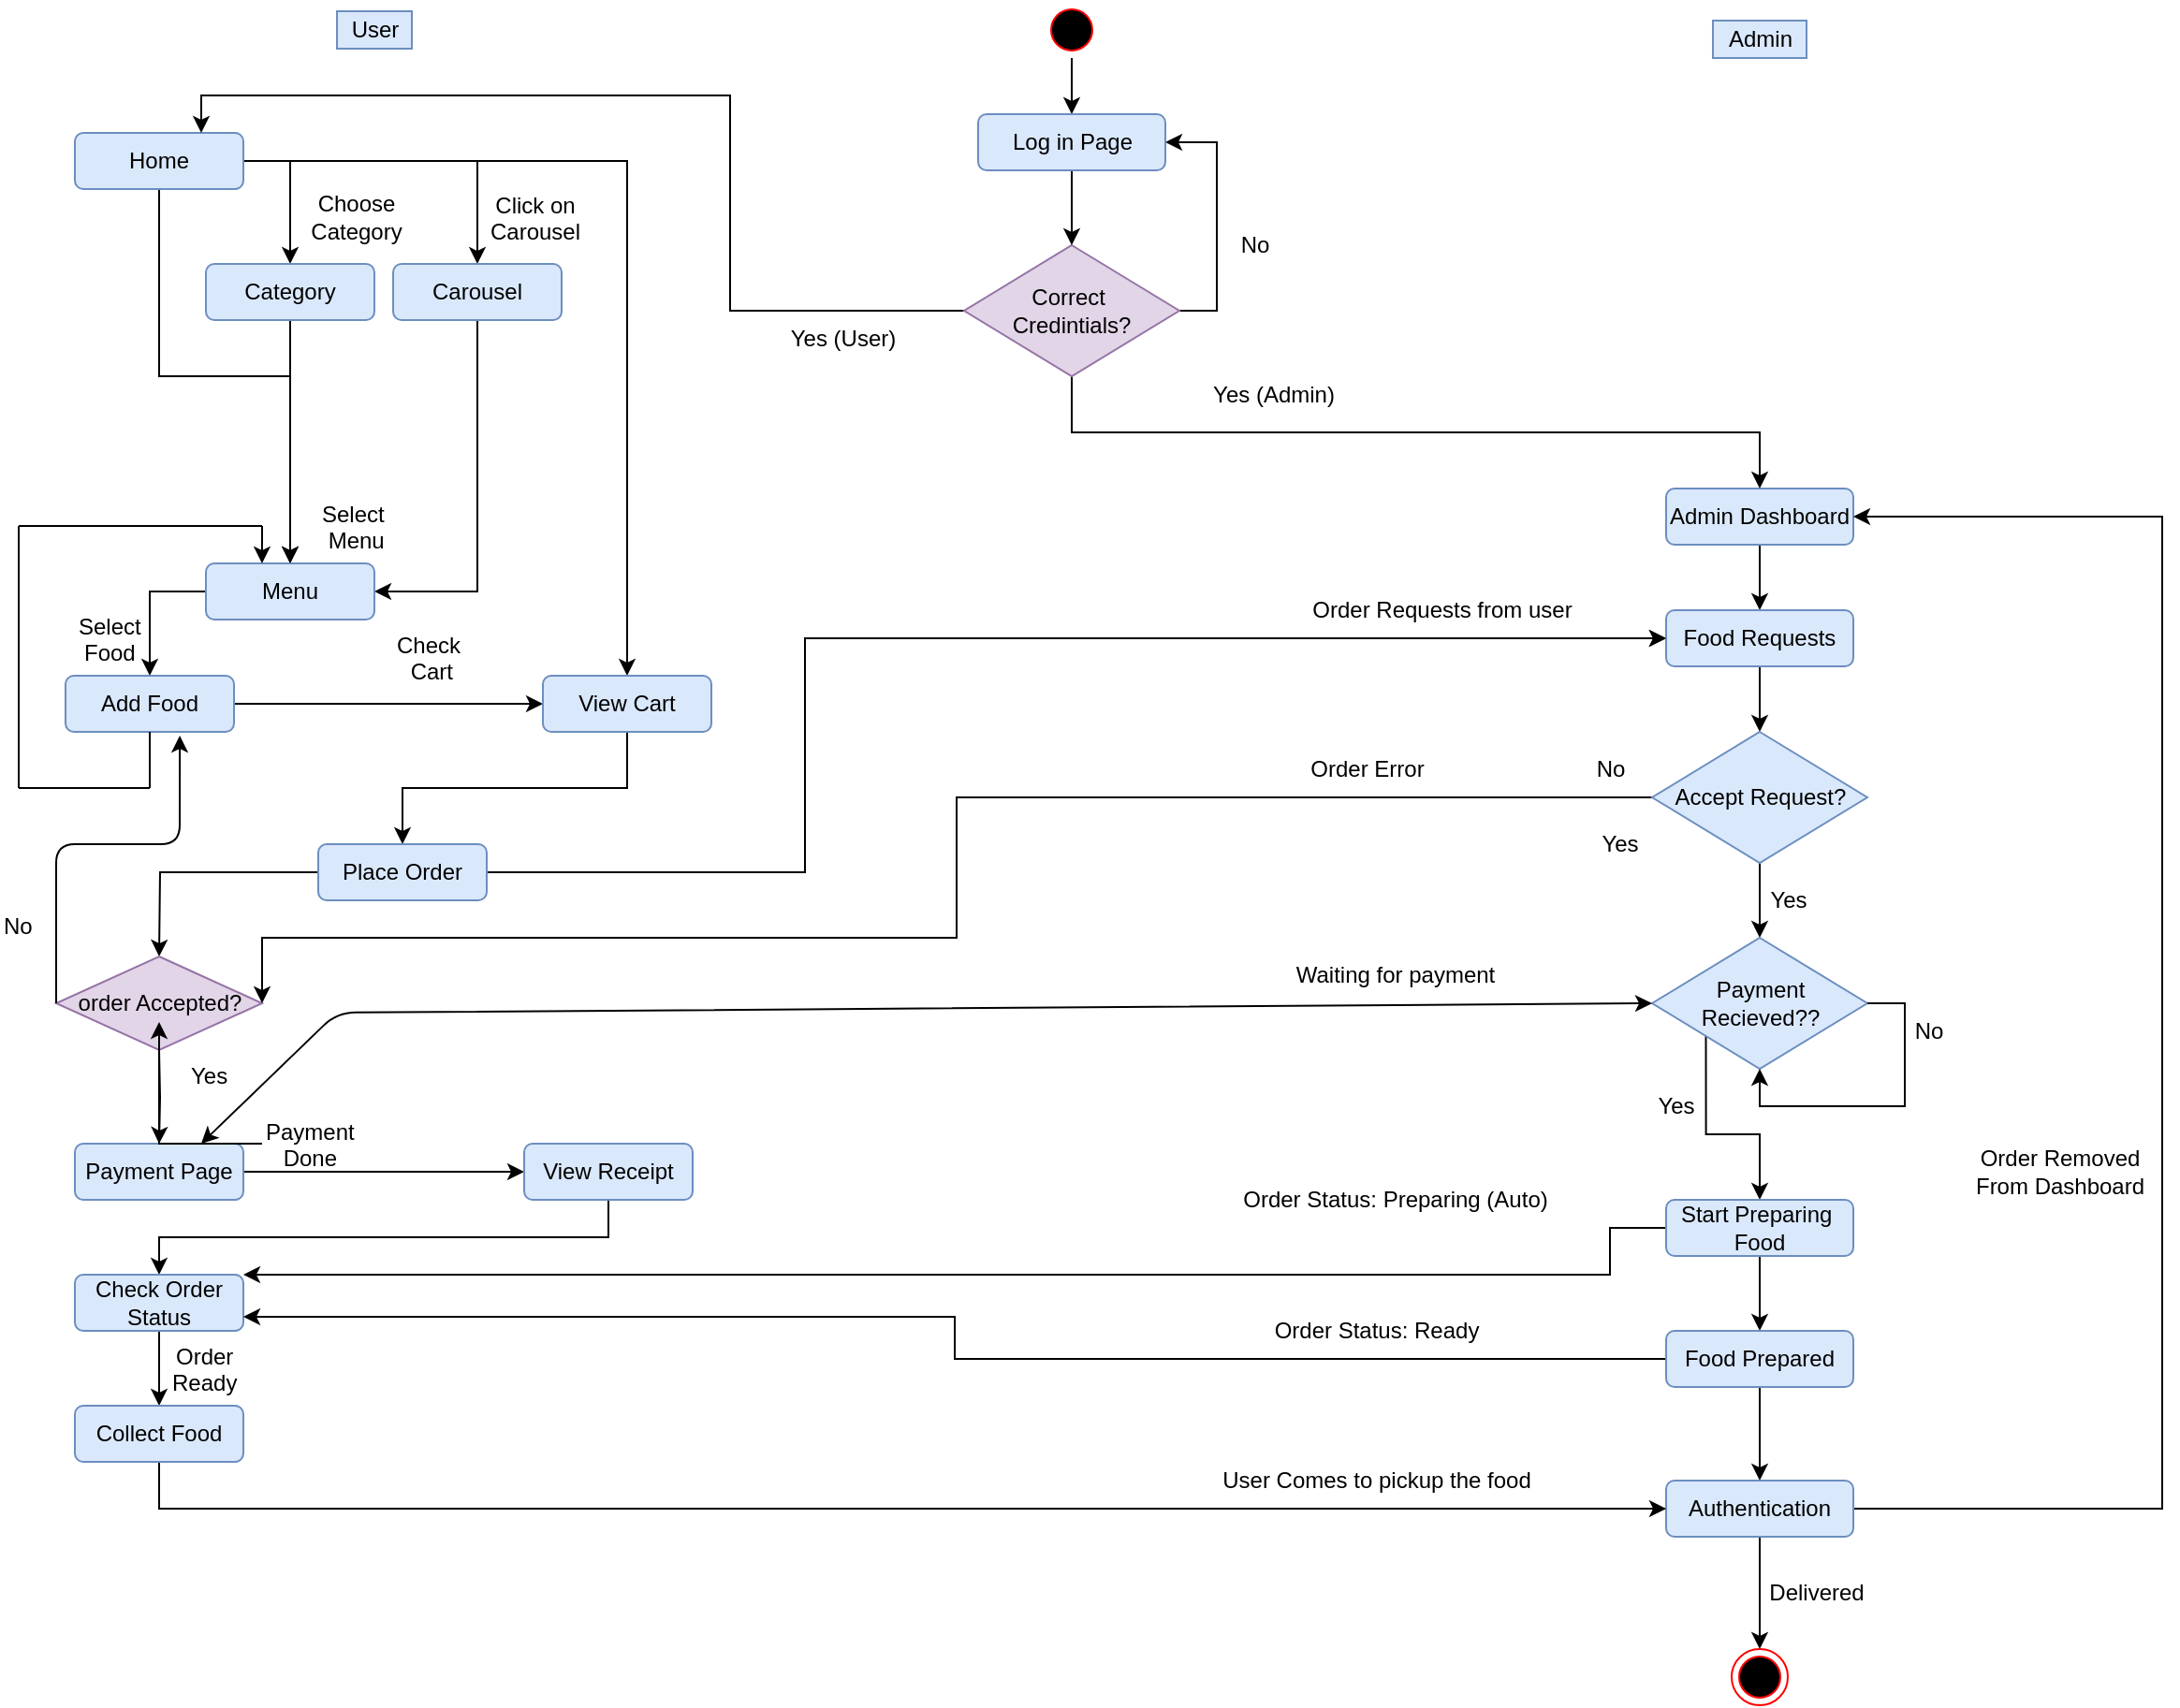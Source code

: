 <mxfile version="13.7.3" type="device"><diagram id="DpFKrORxGf0AUrbgD2Ab" name="Page-1"><mxGraphModel dx="2170" dy="1083" grid="1" gridSize="10" guides="1" tooltips="1" connect="1" arrows="1" fold="1" page="1" pageScale="1" pageWidth="2339" pageHeight="3300" math="0" shadow="0"><root><mxCell id="0"/><mxCell id="1" parent="0"/><mxCell id="HgJpCrDhQ5YuOBBAW4_T-1" value="User&lt;br&gt;" style="text;html=1;align=center;verticalAlign=middle;resizable=0;points=[];autosize=1;fillColor=#dae8fc;strokeColor=#6c8ebf;" parent="1" vertex="1"><mxGeometry x="410" y="25" width="40" height="20" as="geometry"/></mxCell><mxCell id="iuyen6OjfcQQ4q_chEn3-14" style="edgeStyle=orthogonalEdgeStyle;rounded=0;orthogonalLoop=1;jettySize=auto;html=1;exitX=0.5;exitY=1;exitDx=0;exitDy=0;entryX=0.5;entryY=0;entryDx=0;entryDy=0;" edge="1" parent="1" source="HgJpCrDhQ5YuOBBAW4_T-2" target="iuyen6OjfcQQ4q_chEn3-4"><mxGeometry relative="1" as="geometry"/></mxCell><mxCell id="HgJpCrDhQ5YuOBBAW4_T-2" value="" style="ellipse;html=1;shape=startState;fillColor=#000000;strokeColor=#ff0000;" parent="1" vertex="1"><mxGeometry x="787.5" y="20" width="30" height="30" as="geometry"/></mxCell><mxCell id="HgJpCrDhQ5YuOBBAW4_T-5" style="edgeStyle=orthogonalEdgeStyle;rounded=0;orthogonalLoop=1;jettySize=auto;html=1;entryX=0.5;entryY=0;entryDx=0;entryDy=0;" parent="1" source="HgJpCrDhQ5YuOBBAW4_T-9" target="HgJpCrDhQ5YuOBBAW4_T-18" edge="1"><mxGeometry relative="1" as="geometry"/></mxCell><mxCell id="HgJpCrDhQ5YuOBBAW4_T-6" style="edgeStyle=orthogonalEdgeStyle;rounded=0;orthogonalLoop=1;jettySize=auto;html=1;" parent="1" source="HgJpCrDhQ5YuOBBAW4_T-9" target="HgJpCrDhQ5YuOBBAW4_T-20" edge="1"><mxGeometry relative="1" as="geometry"/></mxCell><mxCell id="HgJpCrDhQ5YuOBBAW4_T-7" style="edgeStyle=orthogonalEdgeStyle;rounded=0;orthogonalLoop=1;jettySize=auto;html=1;entryX=0.5;entryY=0;entryDx=0;entryDy=0;" parent="1" source="HgJpCrDhQ5YuOBBAW4_T-9" target="HgJpCrDhQ5YuOBBAW4_T-24" edge="1"><mxGeometry relative="1" as="geometry"/></mxCell><mxCell id="HgJpCrDhQ5YuOBBAW4_T-8" style="edgeStyle=orthogonalEdgeStyle;rounded=0;orthogonalLoop=1;jettySize=auto;html=1;exitX=1;exitY=0.5;exitDx=0;exitDy=0;entryX=0.5;entryY=0;entryDx=0;entryDy=0;" parent="1" source="HgJpCrDhQ5YuOBBAW4_T-9" target="HgJpCrDhQ5YuOBBAW4_T-33" edge="1"><mxGeometry relative="1" as="geometry"/></mxCell><mxCell id="HgJpCrDhQ5YuOBBAW4_T-9" value="Home" style="rounded=1;whiteSpace=wrap;html=1;fillColor=#dae8fc;strokeColor=#6c8ebf;" parent="1" vertex="1"><mxGeometry x="270" y="90" width="90" height="30" as="geometry"/></mxCell><mxCell id="HgJpCrDhQ5YuOBBAW4_T-17" style="edgeStyle=orthogonalEdgeStyle;rounded=0;orthogonalLoop=1;jettySize=auto;html=1;exitX=0.5;exitY=1;exitDx=0;exitDy=0;entryX=1;entryY=0.5;entryDx=0;entryDy=0;" parent="1" source="HgJpCrDhQ5YuOBBAW4_T-18" target="HgJpCrDhQ5YuOBBAW4_T-20" edge="1"><mxGeometry relative="1" as="geometry"/></mxCell><mxCell id="HgJpCrDhQ5YuOBBAW4_T-18" value="Carousel" style="rounded=1;whiteSpace=wrap;html=1;fillColor=#dae8fc;strokeColor=#6c8ebf;" parent="1" vertex="1"><mxGeometry x="440" y="160" width="90" height="30" as="geometry"/></mxCell><mxCell id="HgJpCrDhQ5YuOBBAW4_T-19" style="edgeStyle=orthogonalEdgeStyle;rounded=0;orthogonalLoop=1;jettySize=auto;html=1;exitX=0;exitY=0.5;exitDx=0;exitDy=0;" parent="1" source="HgJpCrDhQ5YuOBBAW4_T-20" target="HgJpCrDhQ5YuOBBAW4_T-22" edge="1"><mxGeometry relative="1" as="geometry"/></mxCell><mxCell id="HgJpCrDhQ5YuOBBAW4_T-20" value="Menu" style="rounded=1;whiteSpace=wrap;html=1;fillColor=#dae8fc;strokeColor=#6c8ebf;" parent="1" vertex="1"><mxGeometry x="340" y="320" width="90" height="30" as="geometry"/></mxCell><mxCell id="HgJpCrDhQ5YuOBBAW4_T-21" style="edgeStyle=orthogonalEdgeStyle;rounded=0;orthogonalLoop=1;jettySize=auto;html=1;" parent="1" source="HgJpCrDhQ5YuOBBAW4_T-22" target="HgJpCrDhQ5YuOBBAW4_T-24" edge="1"><mxGeometry relative="1" as="geometry"/></mxCell><mxCell id="HgJpCrDhQ5YuOBBAW4_T-22" value="Add Food" style="rounded=1;whiteSpace=wrap;html=1;fillColor=#dae8fc;strokeColor=#6c8ebf;" parent="1" vertex="1"><mxGeometry x="265" y="380" width="90" height="30" as="geometry"/></mxCell><mxCell id="HgJpCrDhQ5YuOBBAW4_T-23" style="edgeStyle=orthogonalEdgeStyle;rounded=0;orthogonalLoop=1;jettySize=auto;html=1;exitX=0.5;exitY=1;exitDx=0;exitDy=0;entryX=0.5;entryY=0;entryDx=0;entryDy=0;" parent="1" source="HgJpCrDhQ5YuOBBAW4_T-24" target="HgJpCrDhQ5YuOBBAW4_T-31" edge="1"><mxGeometry relative="1" as="geometry"/></mxCell><mxCell id="HgJpCrDhQ5YuOBBAW4_T-24" value="View Cart" style="rounded=1;whiteSpace=wrap;html=1;fillColor=#dae8fc;strokeColor=#6c8ebf;" parent="1" vertex="1"><mxGeometry x="520" y="380" width="90" height="30" as="geometry"/></mxCell><mxCell id="HgJpCrDhQ5YuOBBAW4_T-25" value="" style="endArrow=none;html=1;exitX=0.5;exitY=1;exitDx=0;exitDy=0;" parent="1" source="HgJpCrDhQ5YuOBBAW4_T-22" edge="1"><mxGeometry width="50" height="50" relative="1" as="geometry"><mxPoint x="320" y="360" as="sourcePoint"/><mxPoint x="310" y="440" as="targetPoint"/></mxGeometry></mxCell><mxCell id="HgJpCrDhQ5YuOBBAW4_T-26" value="" style="endArrow=none;html=1;" parent="1" edge="1"><mxGeometry width="50" height="50" relative="1" as="geometry"><mxPoint x="310" y="440" as="sourcePoint"/><mxPoint x="240" y="440" as="targetPoint"/></mxGeometry></mxCell><mxCell id="HgJpCrDhQ5YuOBBAW4_T-27" value="" style="endArrow=none;html=1;" parent="1" edge="1"><mxGeometry width="50" height="50" relative="1" as="geometry"><mxPoint x="240" y="440" as="sourcePoint"/><mxPoint x="240" y="300" as="targetPoint"/></mxGeometry></mxCell><mxCell id="HgJpCrDhQ5YuOBBAW4_T-28" value="" style="endArrow=none;html=1;" parent="1" edge="1"><mxGeometry width="50" height="50" relative="1" as="geometry"><mxPoint x="240" y="300" as="sourcePoint"/><mxPoint x="370" y="300" as="targetPoint"/></mxGeometry></mxCell><mxCell id="HgJpCrDhQ5YuOBBAW4_T-29" value="" style="endArrow=classic;html=1;entryX=0.333;entryY=0;entryDx=0;entryDy=0;entryPerimeter=0;" parent="1" target="HgJpCrDhQ5YuOBBAW4_T-20" edge="1"><mxGeometry width="50" height="50" relative="1" as="geometry"><mxPoint x="370" y="300" as="sourcePoint"/><mxPoint x="370" y="310" as="targetPoint"/></mxGeometry></mxCell><mxCell id="HgJpCrDhQ5YuOBBAW4_T-30" style="edgeStyle=orthogonalEdgeStyle;rounded=0;orthogonalLoop=1;jettySize=auto;html=1;exitX=0;exitY=0.5;exitDx=0;exitDy=0;entryX=0.5;entryY=0;entryDx=0;entryDy=0;" parent="1" source="HgJpCrDhQ5YuOBBAW4_T-31" edge="1"><mxGeometry relative="1" as="geometry"><mxPoint x="315" y="530" as="targetPoint"/></mxGeometry></mxCell><mxCell id="HgJpCrDhQ5YuOBBAW4_T-110" style="edgeStyle=orthogonalEdgeStyle;rounded=0;orthogonalLoop=1;jettySize=auto;html=1;" parent="1" source="HgJpCrDhQ5YuOBBAW4_T-31" edge="1"><mxGeometry relative="1" as="geometry"><mxPoint x="1120" y="360" as="targetPoint"/><Array as="points"><mxPoint x="660" y="485"/><mxPoint x="660" y="360"/></Array></mxGeometry></mxCell><mxCell id="HgJpCrDhQ5YuOBBAW4_T-31" value="Place Order" style="rounded=1;whiteSpace=wrap;html=1;fillColor=#dae8fc;strokeColor=#6c8ebf;" parent="1" vertex="1"><mxGeometry x="400" y="470" width="90" height="30" as="geometry"/></mxCell><mxCell id="HgJpCrDhQ5YuOBBAW4_T-32" style="edgeStyle=orthogonalEdgeStyle;rounded=0;orthogonalLoop=1;jettySize=auto;html=1;exitX=0.5;exitY=1;exitDx=0;exitDy=0;entryX=0.5;entryY=0;entryDx=0;entryDy=0;" parent="1" source="HgJpCrDhQ5YuOBBAW4_T-33" target="HgJpCrDhQ5YuOBBAW4_T-20" edge="1"><mxGeometry relative="1" as="geometry"/></mxCell><mxCell id="HgJpCrDhQ5YuOBBAW4_T-33" value="Category" style="rounded=1;whiteSpace=wrap;html=1;fillColor=#dae8fc;strokeColor=#6c8ebf;" parent="1" vertex="1"><mxGeometry x="340" y="160" width="90" height="30" as="geometry"/></mxCell><mxCell id="HgJpCrDhQ5YuOBBAW4_T-34" value="Choose&lt;br&gt;Category" style="text;html=1;resizable=0;autosize=1;align=center;verticalAlign=middle;points=[];fillColor=none;strokeColor=none;rounded=0;" parent="1" vertex="1"><mxGeometry x="390" y="120" width="60" height="30" as="geometry"/></mxCell><mxCell id="HgJpCrDhQ5YuOBBAW4_T-35" value="&lt;div style=&quot;text-align: center&quot;&gt;&lt;span&gt;&lt;font face=&quot;helvetica&quot;&gt;Click on&lt;/font&gt;&lt;/span&gt;&lt;/div&gt;&lt;div style=&quot;text-align: center&quot;&gt;&lt;span&gt;&lt;font face=&quot;helvetica&quot;&gt;Carousel&lt;/font&gt;&lt;/span&gt;&lt;/div&gt;" style="text;whiteSpace=wrap;html=1;" parent="1" vertex="1"><mxGeometry x="490" y="115" width="70" height="40" as="geometry"/></mxCell><mxCell id="HgJpCrDhQ5YuOBBAW4_T-36" value="&lt;div style=&quot;text-align: center&quot;&gt;&lt;span&gt;&lt;font face=&quot;helvetica&quot;&gt;Select&amp;nbsp;&lt;/font&gt;&lt;/span&gt;&lt;/div&gt;&lt;div style=&quot;text-align: center&quot;&gt;&lt;span&gt;&lt;font face=&quot;helvetica&quot;&gt;Menu&lt;/font&gt;&lt;/span&gt;&lt;/div&gt;" style="text;whiteSpace=wrap;html=1;" parent="1" vertex="1"><mxGeometry x="400" y="280" width="70" height="40" as="geometry"/></mxCell><mxCell id="HgJpCrDhQ5YuOBBAW4_T-37" value="&lt;div style=&quot;text-align: center&quot;&gt;&lt;span&gt;&lt;font face=&quot;helvetica&quot;&gt;Select&lt;/font&gt;&lt;/span&gt;&lt;/div&gt;&lt;div style=&quot;text-align: center&quot;&gt;&lt;span&gt;&lt;font face=&quot;helvetica&quot;&gt;Food&lt;/font&gt;&lt;/span&gt;&lt;/div&gt;" style="text;whiteSpace=wrap;html=1;" parent="1" vertex="1"><mxGeometry x="270" y="340" width="70" height="40" as="geometry"/></mxCell><mxCell id="HgJpCrDhQ5YuOBBAW4_T-38" value="&lt;div style=&quot;text-align: center&quot;&gt;&lt;span&gt;&lt;font face=&quot;helvetica&quot;&gt;Check&amp;nbsp;&lt;/font&gt;&lt;/span&gt;&lt;/div&gt;&lt;div style=&quot;text-align: center&quot;&gt;&lt;font face=&quot;helvetica&quot;&gt;Cart&lt;/font&gt;&lt;/div&gt;" style="text;whiteSpace=wrap;html=1;" parent="1" vertex="1"><mxGeometry x="440" y="350" width="70" height="40" as="geometry"/></mxCell><mxCell id="HgJpCrDhQ5YuOBBAW4_T-39" value="" style="rhombus;whiteSpace=wrap;html=1;fillColor=#e1d5e7;strokeColor=#9673a6;" parent="1" vertex="1"><mxGeometry x="260" y="530" width="110" height="50" as="geometry"/></mxCell><mxCell id="HgJpCrDhQ5YuOBBAW4_T-40" value="" style="edgeStyle=orthogonalEdgeStyle;rounded=0;orthogonalLoop=1;jettySize=auto;html=1;" parent="1" target="HgJpCrDhQ5YuOBBAW4_T-43" edge="1"><mxGeometry relative="1" as="geometry"><mxPoint x="315" y="580" as="sourcePoint"/></mxGeometry></mxCell><mxCell id="HgJpCrDhQ5YuOBBAW4_T-41" value="order Accepted?" style="text;html=1;resizable=0;autosize=1;align=center;verticalAlign=middle;points=[];fillColor=none;strokeColor=none;rounded=0;" parent="1" vertex="1"><mxGeometry x="265" y="545" width="100" height="20" as="geometry"/></mxCell><mxCell id="HgJpCrDhQ5YuOBBAW4_T-42" style="edgeStyle=orthogonalEdgeStyle;rounded=0;orthogonalLoop=1;jettySize=auto;html=1;entryX=0;entryY=0.5;entryDx=0;entryDy=0;" parent="1" source="HgJpCrDhQ5YuOBBAW4_T-43" target="HgJpCrDhQ5YuOBBAW4_T-48" edge="1"><mxGeometry relative="1" as="geometry"/></mxCell><mxCell id="HgJpCrDhQ5YuOBBAW4_T-43" value="Payment Page" style="rounded=1;whiteSpace=wrap;html=1;fillColor=#dae8fc;strokeColor=#6c8ebf;" parent="1" vertex="1"><mxGeometry x="270" y="630" width="90" height="30" as="geometry"/></mxCell><mxCell id="HgJpCrDhQ5YuOBBAW4_T-44" value="" style="endArrow=classic;html=1;entryX=0.678;entryY=1.067;entryDx=0;entryDy=0;entryPerimeter=0;" parent="1" target="HgJpCrDhQ5YuOBBAW4_T-22" edge="1"><mxGeometry width="50" height="50" relative="1" as="geometry"><mxPoint x="260" y="555" as="sourcePoint"/><mxPoint x="470" y="470" as="targetPoint"/><Array as="points"><mxPoint x="260" y="470"/><mxPoint x="326" y="470"/></Array></mxGeometry></mxCell><mxCell id="HgJpCrDhQ5YuOBBAW4_T-45" value="&lt;div style=&quot;text-align: center&quot;&gt;&lt;font face=&quot;helvetica&quot;&gt;Yes&lt;/font&gt;&lt;/div&gt;" style="text;whiteSpace=wrap;html=1;" parent="1" vertex="1"><mxGeometry x="330" y="580" width="70" height="40" as="geometry"/></mxCell><mxCell id="HgJpCrDhQ5YuOBBAW4_T-46" value="&lt;div style=&quot;text-align: center&quot;&gt;&lt;font face=&quot;helvetica&quot;&gt;No&lt;/font&gt;&lt;/div&gt;" style="text;whiteSpace=wrap;html=1;" parent="1" vertex="1"><mxGeometry x="230" y="500" width="70" height="40" as="geometry"/></mxCell><mxCell id="HgJpCrDhQ5YuOBBAW4_T-47" style="edgeStyle=orthogonalEdgeStyle;rounded=0;orthogonalLoop=1;jettySize=auto;html=1;exitX=0.5;exitY=1;exitDx=0;exitDy=0;entryX=0.5;entryY=0;entryDx=0;entryDy=0;" parent="1" source="HgJpCrDhQ5YuOBBAW4_T-48" target="HgJpCrDhQ5YuOBBAW4_T-51" edge="1"><mxGeometry relative="1" as="geometry"/></mxCell><mxCell id="HgJpCrDhQ5YuOBBAW4_T-48" value="View Receipt" style="rounded=1;whiteSpace=wrap;html=1;fillColor=#dae8fc;strokeColor=#6c8ebf;" parent="1" vertex="1"><mxGeometry x="510" y="630" width="90" height="30" as="geometry"/></mxCell><mxCell id="HgJpCrDhQ5YuOBBAW4_T-111" value="" style="edgeStyle=orthogonalEdgeStyle;rounded=0;orthogonalLoop=1;jettySize=auto;html=1;" parent="1" source="HgJpCrDhQ5YuOBBAW4_T-49" target="HgJpCrDhQ5YuOBBAW4_T-41" edge="1"><mxGeometry relative="1" as="geometry"/></mxCell><mxCell id="HgJpCrDhQ5YuOBBAW4_T-49" value="&lt;div style=&quot;text-align: center&quot;&gt;&lt;font face=&quot;helvetica&quot;&gt;Payment&lt;/font&gt;&lt;/div&gt;&lt;div style=&quot;text-align: center&quot;&gt;&lt;font face=&quot;helvetica&quot;&gt;Done&lt;/font&gt;&lt;/div&gt;" style="text;whiteSpace=wrap;html=1;" parent="1" vertex="1"><mxGeometry x="370" y="610" width="70" height="40" as="geometry"/></mxCell><mxCell id="HgJpCrDhQ5YuOBBAW4_T-50" style="edgeStyle=orthogonalEdgeStyle;rounded=0;orthogonalLoop=1;jettySize=auto;html=1;entryX=0.5;entryY=0;entryDx=0;entryDy=0;" parent="1" source="HgJpCrDhQ5YuOBBAW4_T-51" target="HgJpCrDhQ5YuOBBAW4_T-54" edge="1"><mxGeometry relative="1" as="geometry"/></mxCell><mxCell id="HgJpCrDhQ5YuOBBAW4_T-51" value="Check Order&lt;br&gt;Status" style="rounded=1;whiteSpace=wrap;html=1;fillColor=#dae8fc;strokeColor=#6c8ebf;" parent="1" vertex="1"><mxGeometry x="270" y="700" width="90" height="30" as="geometry"/></mxCell><mxCell id="HgJpCrDhQ5YuOBBAW4_T-116" style="edgeStyle=orthogonalEdgeStyle;rounded=0;orthogonalLoop=1;jettySize=auto;html=1;entryX=0.5;entryY=1;entryDx=0;entryDy=0;" parent="1" source="HgJpCrDhQ5YuOBBAW4_T-54" target="HgJpCrDhQ5YuOBBAW4_T-103" edge="1"><mxGeometry relative="1" as="geometry"><Array as="points"><mxPoint x="315" y="825"/><mxPoint x="1170" y="825"/></Array></mxGeometry></mxCell><mxCell id="HgJpCrDhQ5YuOBBAW4_T-54" value="Collect Food" style="rounded=1;whiteSpace=wrap;html=1;fillColor=#dae8fc;strokeColor=#6c8ebf;" parent="1" vertex="1"><mxGeometry x="270" y="770" width="90" height="30" as="geometry"/></mxCell><mxCell id="HgJpCrDhQ5YuOBBAW4_T-55" value="&lt;div style=&quot;text-align: center&quot;&gt;&lt;font face=&quot;helvetica&quot;&gt;Order&lt;/font&gt;&lt;/div&gt;&lt;div style=&quot;text-align: center&quot;&gt;&lt;font face=&quot;helvetica&quot;&gt;Ready&lt;/font&gt;&lt;/div&gt;" style="text;whiteSpace=wrap;html=1;" parent="1" vertex="1"><mxGeometry x="320" y="730" width="70" height="40" as="geometry"/></mxCell><mxCell id="HgJpCrDhQ5YuOBBAW4_T-57" value="Admin" style="text;html=1;align=center;verticalAlign=middle;resizable=0;points=[];autosize=1;fillColor=#dae8fc;strokeColor=#6c8ebf;" parent="1" vertex="1"><mxGeometry x="1145" y="30" width="50" height="20" as="geometry"/></mxCell><mxCell id="HgJpCrDhQ5YuOBBAW4_T-68" value="" style="edgeStyle=orthogonalEdgeStyle;rounded=0;orthogonalLoop=1;jettySize=auto;html=1;" parent="1" source="HgJpCrDhQ5YuOBBAW4_T-69" target="HgJpCrDhQ5YuOBBAW4_T-72" edge="1"><mxGeometry relative="1" as="geometry"/></mxCell><mxCell id="HgJpCrDhQ5YuOBBAW4_T-69" value="Admin Dashboard" style="rounded=1;whiteSpace=wrap;html=1;fillColor=#dae8fc;strokeColor=#6c8ebf;" parent="1" vertex="1"><mxGeometry x="1120" y="280" width="100" height="30" as="geometry"/></mxCell><mxCell id="HgJpCrDhQ5YuOBBAW4_T-71" value="" style="edgeStyle=orthogonalEdgeStyle;rounded=0;orthogonalLoop=1;jettySize=auto;html=1;" parent="1" source="HgJpCrDhQ5YuOBBAW4_T-72" target="HgJpCrDhQ5YuOBBAW4_T-80" edge="1"><mxGeometry relative="1" as="geometry"/></mxCell><mxCell id="HgJpCrDhQ5YuOBBAW4_T-72" value="Food Requests" style="rounded=1;whiteSpace=wrap;html=1;fillColor=#dae8fc;strokeColor=#6c8ebf;" parent="1" vertex="1"><mxGeometry x="1120" y="345" width="100" height="30" as="geometry"/></mxCell><mxCell id="HgJpCrDhQ5YuOBBAW4_T-73" value="" style="endArrow=classic;html=1;entryX=0;entryY=0.5;entryDx=0;entryDy=0;" parent="1" target="HgJpCrDhQ5YuOBBAW4_T-72" edge="1"><mxGeometry width="50" height="50" relative="1" as="geometry"><mxPoint x="875" y="360" as="sourcePoint"/><mxPoint x="1195" y="240" as="targetPoint"/></mxGeometry></mxCell><mxCell id="HgJpCrDhQ5YuOBBAW4_T-74" value="Order Requests from user" style="text;html=1;align=center;verticalAlign=middle;resizable=0;points=[];autosize=1;" parent="1" vertex="1"><mxGeometry x="925" y="335" width="150" height="20" as="geometry"/></mxCell><mxCell id="HgJpCrDhQ5YuOBBAW4_T-79" value="" style="edgeStyle=orthogonalEdgeStyle;rounded=0;orthogonalLoop=1;jettySize=auto;html=1;" parent="1" source="HgJpCrDhQ5YuOBBAW4_T-80" edge="1"><mxGeometry relative="1" as="geometry"><mxPoint x="1170" y="520" as="targetPoint"/></mxGeometry></mxCell><mxCell id="HgJpCrDhQ5YuOBBAW4_T-115" value="" style="edgeStyle=orthogonalEdgeStyle;rounded=0;orthogonalLoop=1;jettySize=auto;html=1;entryX=1;entryY=0.5;entryDx=0;entryDy=0;" parent="1" source="HgJpCrDhQ5YuOBBAW4_T-80" target="HgJpCrDhQ5YuOBBAW4_T-39" edge="1"><mxGeometry relative="1" as="geometry"><mxPoint x="1032" y="445" as="targetPoint"/><Array as="points"><mxPoint x="741" y="445"/><mxPoint x="741" y="520"/><mxPoint x="370" y="520"/></Array></mxGeometry></mxCell><mxCell id="HgJpCrDhQ5YuOBBAW4_T-80" value="Accept Request?" style="rhombus;whiteSpace=wrap;html=1;fillColor=#dae8fc;strokeColor=#6c8ebf;" parent="1" vertex="1"><mxGeometry x="1112.5" y="410" width="115" height="70" as="geometry"/></mxCell><mxCell id="HgJpCrDhQ5YuOBBAW4_T-81" value="Order Error" style="text;html=1;align=center;verticalAlign=middle;resizable=0;points=[];autosize=1;" parent="1" vertex="1"><mxGeometry x="920" y="420" width="80" height="20" as="geometry"/></mxCell><mxCell id="HgJpCrDhQ5YuOBBAW4_T-82" value="No" style="text;html=1;align=center;verticalAlign=middle;resizable=0;points=[];autosize=1;" parent="1" vertex="1"><mxGeometry x="1075" y="420" width="30" height="20" as="geometry"/></mxCell><mxCell id="HgJpCrDhQ5YuOBBAW4_T-83" value="Yes" style="text;html=1;align=center;verticalAlign=middle;resizable=0;points=[];autosize=1;" parent="1" vertex="1"><mxGeometry x="1075" y="460" width="40" height="20" as="geometry"/></mxCell><mxCell id="HgJpCrDhQ5YuOBBAW4_T-85" value="Waiting for payment" style="text;html=1;align=center;verticalAlign=middle;resizable=0;points=[];autosize=1;" parent="1" vertex="1"><mxGeometry x="915" y="530" width="120" height="20" as="geometry"/></mxCell><mxCell id="HgJpCrDhQ5YuOBBAW4_T-86" style="edgeStyle=orthogonalEdgeStyle;rounded=0;orthogonalLoop=1;jettySize=auto;html=1;exitX=0;exitY=1;exitDx=0;exitDy=0;entryX=0.5;entryY=0;entryDx=0;entryDy=0;" parent="1" source="HgJpCrDhQ5YuOBBAW4_T-87" target="HgJpCrDhQ5YuOBBAW4_T-95" edge="1"><mxGeometry relative="1" as="geometry"><mxPoint x="1165" y="660" as="targetPoint"/></mxGeometry></mxCell><mxCell id="HgJpCrDhQ5YuOBBAW4_T-87" value="Payment Recieved??" style="rhombus;whiteSpace=wrap;html=1;fillColor=#dae8fc;strokeColor=#6c8ebf;" parent="1" vertex="1"><mxGeometry x="1112.5" y="520" width="115" height="70" as="geometry"/></mxCell><mxCell id="HgJpCrDhQ5YuOBBAW4_T-88" value="Yes" style="text;html=1;align=center;verticalAlign=middle;resizable=0;points=[];autosize=1;" parent="1" vertex="1"><mxGeometry x="1165" y="490" width="40" height="20" as="geometry"/></mxCell><mxCell id="HgJpCrDhQ5YuOBBAW4_T-89" style="edgeStyle=orthogonalEdgeStyle;rounded=0;orthogonalLoop=1;jettySize=auto;html=1;exitX=1;exitY=0.5;exitDx=0;exitDy=0;" parent="1" source="HgJpCrDhQ5YuOBBAW4_T-87" target="HgJpCrDhQ5YuOBBAW4_T-87" edge="1"><mxGeometry relative="1" as="geometry"/></mxCell><mxCell id="HgJpCrDhQ5YuOBBAW4_T-90" value="No" style="text;html=1;align=center;verticalAlign=middle;resizable=0;points=[];autosize=1;" parent="1" vertex="1"><mxGeometry x="1245" y="560" width="30" height="20" as="geometry"/></mxCell><mxCell id="HgJpCrDhQ5YuOBBAW4_T-91" value="" style="endArrow=classic;startArrow=classic;html=1;exitX=0;exitY=0.5;exitDx=0;exitDy=0;entryX=0.75;entryY=0;entryDx=0;entryDy=0;" parent="1" source="HgJpCrDhQ5YuOBBAW4_T-87" target="HgJpCrDhQ5YuOBBAW4_T-43" edge="1"><mxGeometry width="50" height="50" relative="1" as="geometry"><mxPoint x="1145" y="510" as="sourcePoint"/><mxPoint x="550" y="555" as="targetPoint"/><Array as="points"><mxPoint x="410" y="560"/></Array></mxGeometry></mxCell><mxCell id="HgJpCrDhQ5YuOBBAW4_T-92" value="Yes" style="text;html=1;align=center;verticalAlign=middle;resizable=0;points=[];autosize=1;" parent="1" vertex="1"><mxGeometry x="1105" y="600" width="40" height="20" as="geometry"/></mxCell><mxCell id="HgJpCrDhQ5YuOBBAW4_T-93" value="" style="edgeStyle=orthogonalEdgeStyle;rounded=0;orthogonalLoop=1;jettySize=auto;html=1;" parent="1" source="HgJpCrDhQ5YuOBBAW4_T-95" target="HgJpCrDhQ5YuOBBAW4_T-98" edge="1"><mxGeometry relative="1" as="geometry"/></mxCell><mxCell id="HgJpCrDhQ5YuOBBAW4_T-94" style="edgeStyle=orthogonalEdgeStyle;rounded=0;orthogonalLoop=1;jettySize=auto;html=1;" parent="1" source="HgJpCrDhQ5YuOBBAW4_T-95" target="HgJpCrDhQ5YuOBBAW4_T-51" edge="1"><mxGeometry relative="1" as="geometry"><mxPoint x="875" y="675" as="targetPoint"/><Array as="points"><mxPoint x="1090" y="675"/><mxPoint x="1090" y="700"/></Array></mxGeometry></mxCell><mxCell id="HgJpCrDhQ5YuOBBAW4_T-95" value="Start Preparing&amp;nbsp;&lt;br&gt;Food" style="rounded=1;whiteSpace=wrap;html=1;fillColor=#dae8fc;strokeColor=#6c8ebf;" parent="1" vertex="1"><mxGeometry x="1120" y="660" width="100" height="30" as="geometry"/></mxCell><mxCell id="HgJpCrDhQ5YuOBBAW4_T-96" style="edgeStyle=orthogonalEdgeStyle;rounded=0;orthogonalLoop=1;jettySize=auto;html=1;entryX=1;entryY=0.75;entryDx=0;entryDy=0;" parent="1" source="HgJpCrDhQ5YuOBBAW4_T-98" target="HgJpCrDhQ5YuOBBAW4_T-51" edge="1"><mxGeometry relative="1" as="geometry"><mxPoint x="875" y="745" as="targetPoint"/></mxGeometry></mxCell><mxCell id="HgJpCrDhQ5YuOBBAW4_T-97" value="" style="edgeStyle=orthogonalEdgeStyle;rounded=0;orthogonalLoop=1;jettySize=auto;html=1;" parent="1" source="HgJpCrDhQ5YuOBBAW4_T-98" target="HgJpCrDhQ5YuOBBAW4_T-103" edge="1"><mxGeometry relative="1" as="geometry"/></mxCell><mxCell id="HgJpCrDhQ5YuOBBAW4_T-98" value="Food Prepared" style="rounded=1;whiteSpace=wrap;html=1;fillColor=#dae8fc;strokeColor=#6c8ebf;" parent="1" vertex="1"><mxGeometry x="1120" y="730" width="100" height="30" as="geometry"/></mxCell><mxCell id="HgJpCrDhQ5YuOBBAW4_T-99" value="Order Status: Preparing (Auto)" style="text;html=1;align=center;verticalAlign=middle;resizable=0;points=[];autosize=1;" parent="1" vertex="1"><mxGeometry x="885" y="650" width="180" height="20" as="geometry"/></mxCell><mxCell id="HgJpCrDhQ5YuOBBAW4_T-100" value="Order Status: Ready" style="text;html=1;align=center;verticalAlign=middle;resizable=0;points=[];autosize=1;" parent="1" vertex="1"><mxGeometry x="905" y="720" width="120" height="20" as="geometry"/></mxCell><mxCell id="HgJpCrDhQ5YuOBBAW4_T-101" value="" style="edgeStyle=orthogonalEdgeStyle;rounded=0;orthogonalLoop=1;jettySize=auto;html=1;" parent="1" source="HgJpCrDhQ5YuOBBAW4_T-103" target="HgJpCrDhQ5YuOBBAW4_T-106" edge="1"><mxGeometry relative="1" as="geometry"/></mxCell><mxCell id="HgJpCrDhQ5YuOBBAW4_T-102" style="edgeStyle=orthogonalEdgeStyle;rounded=0;orthogonalLoop=1;jettySize=auto;html=1;entryX=1;entryY=0.5;entryDx=0;entryDy=0;" parent="1" source="HgJpCrDhQ5YuOBBAW4_T-103" target="HgJpCrDhQ5YuOBBAW4_T-69" edge="1"><mxGeometry relative="1" as="geometry"><Array as="points"><mxPoint x="1385" y="825"/><mxPoint x="1385" y="295"/></Array></mxGeometry></mxCell><mxCell id="HgJpCrDhQ5YuOBBAW4_T-103" value="Authentication" style="rounded=1;whiteSpace=wrap;html=1;fillColor=#dae8fc;strokeColor=#6c8ebf;" parent="1" vertex="1"><mxGeometry x="1120" y="810" width="100" height="30" as="geometry"/></mxCell><mxCell id="HgJpCrDhQ5YuOBBAW4_T-104" value="" style="endArrow=classic;html=1;entryX=0;entryY=0.5;entryDx=0;entryDy=0;" parent="1" target="HgJpCrDhQ5YuOBBAW4_T-103" edge="1"><mxGeometry width="50" height="50" relative="1" as="geometry"><mxPoint x="875" y="825" as="sourcePoint"/><mxPoint x="1195" y="840" as="targetPoint"/></mxGeometry></mxCell><mxCell id="HgJpCrDhQ5YuOBBAW4_T-105" value="User Comes to pickup the food" style="text;html=1;align=center;verticalAlign=middle;resizable=0;points=[];autosize=1;" parent="1" vertex="1"><mxGeometry x="875" y="800" width="180" height="20" as="geometry"/></mxCell><mxCell id="HgJpCrDhQ5YuOBBAW4_T-106" value="" style="ellipse;html=1;shape=endState;fillColor=#000000;strokeColor=#ff0000;" parent="1" vertex="1"><mxGeometry x="1155" y="900" width="30" height="30" as="geometry"/></mxCell><mxCell id="HgJpCrDhQ5YuOBBAW4_T-107" value="Delivered" style="text;html=1;align=center;verticalAlign=middle;resizable=0;points=[];autosize=1;" parent="1" vertex="1"><mxGeometry x="1165" y="860" width="70" height="20" as="geometry"/></mxCell><mxCell id="HgJpCrDhQ5YuOBBAW4_T-108" value="Order Removed&lt;br&gt;From Dashboard" style="text;html=1;align=center;verticalAlign=middle;resizable=0;points=[];autosize=1;" parent="1" vertex="1"><mxGeometry x="1275" y="630" width="110" height="30" as="geometry"/></mxCell><mxCell id="iuyen6OjfcQQ4q_chEn3-6" style="edgeStyle=orthogonalEdgeStyle;rounded=0;orthogonalLoop=1;jettySize=auto;html=1;exitX=1;exitY=0.5;exitDx=0;exitDy=0;entryX=1;entryY=0.5;entryDx=0;entryDy=0;" edge="1" parent="1" source="iuyen6OjfcQQ4q_chEn3-2" target="iuyen6OjfcQQ4q_chEn3-4"><mxGeometry relative="1" as="geometry"/></mxCell><mxCell id="iuyen6OjfcQQ4q_chEn3-8" style="edgeStyle=orthogonalEdgeStyle;rounded=0;orthogonalLoop=1;jettySize=auto;html=1;exitX=0.5;exitY=1;exitDx=0;exitDy=0;entryX=0.5;entryY=0;entryDx=0;entryDy=0;" edge="1" parent="1" source="iuyen6OjfcQQ4q_chEn3-2" target="HgJpCrDhQ5YuOBBAW4_T-69"><mxGeometry relative="1" as="geometry"/></mxCell><mxCell id="iuyen6OjfcQQ4q_chEn3-10" style="edgeStyle=orthogonalEdgeStyle;rounded=0;orthogonalLoop=1;jettySize=auto;html=1;exitX=0;exitY=0.5;exitDx=0;exitDy=0;entryX=0.75;entryY=0;entryDx=0;entryDy=0;" edge="1" parent="1" source="iuyen6OjfcQQ4q_chEn3-2" target="HgJpCrDhQ5YuOBBAW4_T-9"><mxGeometry relative="1" as="geometry"><Array as="points"><mxPoint x="620" y="185"/><mxPoint x="620" y="70"/><mxPoint x="338" y="70"/></Array></mxGeometry></mxCell><mxCell id="iuyen6OjfcQQ4q_chEn3-2" value="Correct&amp;nbsp;&lt;br&gt;Credintials?" style="rhombus;whiteSpace=wrap;html=1;fillColor=#e1d5e7;strokeColor=#9673a6;" vertex="1" parent="1"><mxGeometry x="745" y="150" width="115" height="70" as="geometry"/></mxCell><mxCell id="iuyen6OjfcQQ4q_chEn3-5" style="edgeStyle=orthogonalEdgeStyle;rounded=0;orthogonalLoop=1;jettySize=auto;html=1;exitX=0.5;exitY=1;exitDx=0;exitDy=0;entryX=0.5;entryY=0;entryDx=0;entryDy=0;" edge="1" parent="1" source="iuyen6OjfcQQ4q_chEn3-4" target="iuyen6OjfcQQ4q_chEn3-2"><mxGeometry relative="1" as="geometry"/></mxCell><mxCell id="iuyen6OjfcQQ4q_chEn3-4" value="Log in Page" style="rounded=1;whiteSpace=wrap;html=1;fillColor=#dae8fc;strokeColor=#6c8ebf;" vertex="1" parent="1"><mxGeometry x="752.5" y="80" width="100" height="30" as="geometry"/></mxCell><mxCell id="iuyen6OjfcQQ4q_chEn3-7" value="No" style="text;html=1;align=center;verticalAlign=middle;resizable=0;points=[];autosize=1;" vertex="1" parent="1"><mxGeometry x="885" y="140" width="30" height="20" as="geometry"/></mxCell><mxCell id="iuyen6OjfcQQ4q_chEn3-9" value="Yes (Admin)" style="text;html=1;align=center;verticalAlign=middle;resizable=0;points=[];autosize=1;" vertex="1" parent="1"><mxGeometry x="870" y="220" width="80" height="20" as="geometry"/></mxCell><mxCell id="iuyen6OjfcQQ4q_chEn3-11" value="Yes (User)" style="text;html=1;align=center;verticalAlign=middle;resizable=0;points=[];autosize=1;" vertex="1" parent="1"><mxGeometry x="645" y="190" width="70" height="20" as="geometry"/></mxCell></root></mxGraphModel></diagram></mxfile>